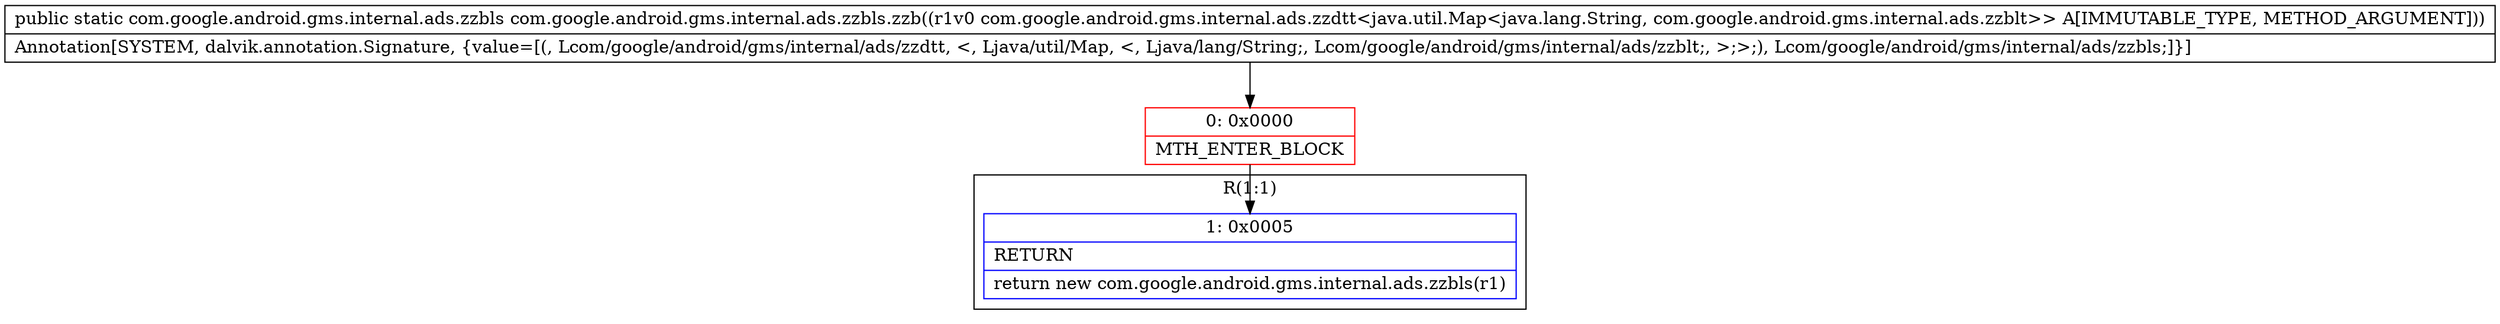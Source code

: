digraph "CFG forcom.google.android.gms.internal.ads.zzbls.zzb(Lcom\/google\/android\/gms\/internal\/ads\/zzdtt;)Lcom\/google\/android\/gms\/internal\/ads\/zzbls;" {
subgraph cluster_Region_1455097576 {
label = "R(1:1)";
node [shape=record,color=blue];
Node_1 [shape=record,label="{1\:\ 0x0005|RETURN\l|return new com.google.android.gms.internal.ads.zzbls(r1)\l}"];
}
Node_0 [shape=record,color=red,label="{0\:\ 0x0000|MTH_ENTER_BLOCK\l}"];
MethodNode[shape=record,label="{public static com.google.android.gms.internal.ads.zzbls com.google.android.gms.internal.ads.zzbls.zzb((r1v0 com.google.android.gms.internal.ads.zzdtt\<java.util.Map\<java.lang.String, com.google.android.gms.internal.ads.zzblt\>\> A[IMMUTABLE_TYPE, METHOD_ARGUMENT]))  | Annotation[SYSTEM, dalvik.annotation.Signature, \{value=[(, Lcom\/google\/android\/gms\/internal\/ads\/zzdtt, \<, Ljava\/util\/Map, \<, Ljava\/lang\/String;, Lcom\/google\/android\/gms\/internal\/ads\/zzblt;, \>;\>;), Lcom\/google\/android\/gms\/internal\/ads\/zzbls;]\}]\l}"];
MethodNode -> Node_0;
Node_0 -> Node_1;
}

